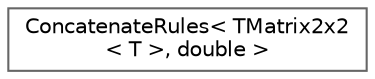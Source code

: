 digraph "Graphical Class Hierarchy"
{
 // INTERACTIVE_SVG=YES
 // LATEX_PDF_SIZE
  bgcolor="transparent";
  edge [fontname=Helvetica,fontsize=10,labelfontname=Helvetica,labelfontsize=10];
  node [fontname=Helvetica,fontsize=10,shape=box,height=0.2,width=0.4];
  rankdir="LR";
  Node0 [id="Node000000",label="ConcatenateRules\< TMatrix2x2\l\< T \>, double \>",height=0.2,width=0.4,color="grey40", fillcolor="white", style="filled",URL="$d1/d3a/structConcatenateRules_3_01TMatrix2x2_3_01T_01_4_00_01double_01_4.html",tooltip=" "];
}
